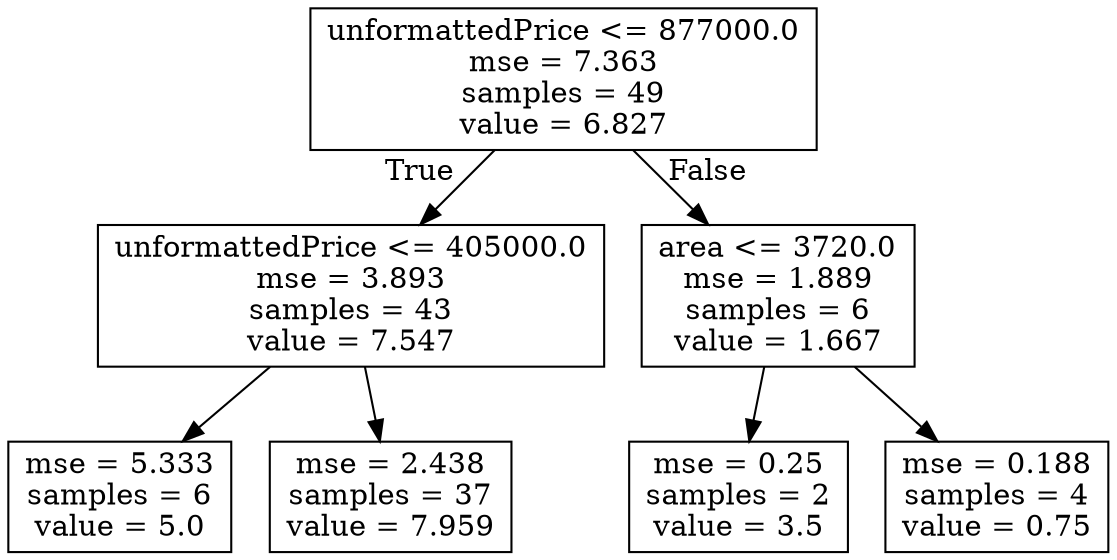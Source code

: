 digraph Tree {
node [shape=box] ;
0 [label="unformattedPrice <= 877000.0\nmse = 7.363\nsamples = 49\nvalue = 6.827"] ;
1 [label="unformattedPrice <= 405000.0\nmse = 3.893\nsamples = 43\nvalue = 7.547"] ;
0 -> 1 [labeldistance=2.5, labelangle=45, headlabel="True"] ;
2 [label="mse = 5.333\nsamples = 6\nvalue = 5.0"] ;
1 -> 2 ;
3 [label="mse = 2.438\nsamples = 37\nvalue = 7.959"] ;
1 -> 3 ;
4 [label="area <= 3720.0\nmse = 1.889\nsamples = 6\nvalue = 1.667"] ;
0 -> 4 [labeldistance=2.5, labelangle=-45, headlabel="False"] ;
5 [label="mse = 0.25\nsamples = 2\nvalue = 3.5"] ;
4 -> 5 ;
6 [label="mse = 0.188\nsamples = 4\nvalue = 0.75"] ;
4 -> 6 ;
}